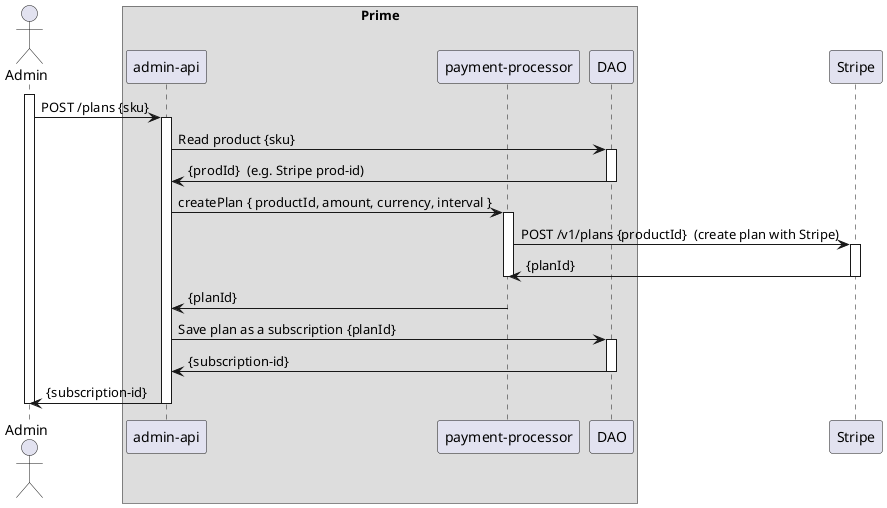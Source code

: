 @startuml

actor Admin
participant Admin

box "Prime"
    participant "admin-api"
    participant "payment-processor"
    participant DAO
end box
participant Stripe

activate Admin
    "Admin" -> "admin-api" : POST /plans {sku}
    activate "admin-api"
    "admin-api" -> "DAO" : Read product {sku}
    activate "DAO"
    "DAO" -> "admin-api" : {prodId}  (e.g. Stripe prod-id)
    deactivate "DAO"

    "admin-api" -> "payment-processor" : createPlan { productId, amount, currency, interval }
    activate "payment-processor"
    "payment-processor" -> "Stripe" : POST /v1/plans {productId}  (create plan with Stripe)
    activate "Stripe"
    "Stripe" -> "payment-processor" : {planId}
    deactivate "Stripe"
    deactivate "payment-processor"
    "payment-processor" -> "admin-api" : {planId}


    "admin-api" -> "DAO" : Save plan as a subscription {planId}
    activate "DAO"
    "DAO" -> "admin-api" : {subscription-id}
    deactivate "DAO"

    "admin-api" -> "Admin" : {subscription-id}
    deactivate "admin-api"
deactivate Admin

@enduml
